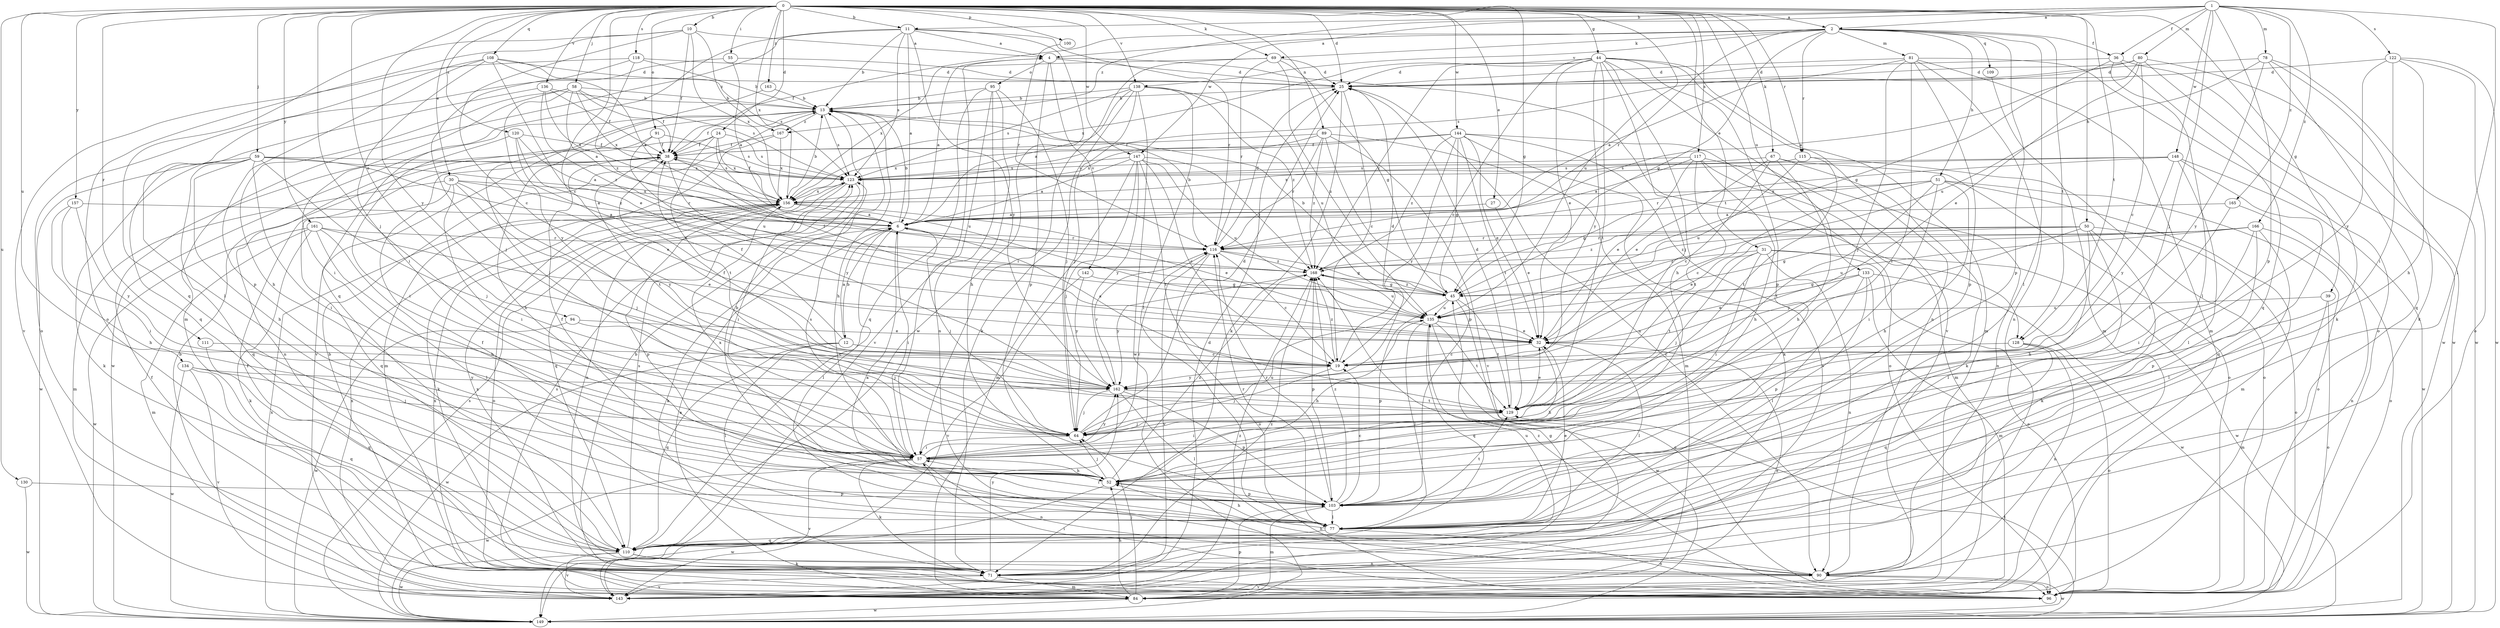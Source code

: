 strict digraph  {
0;
1;
2;
4;
6;
10;
11;
12;
13;
19;
24;
25;
27;
30;
31;
32;
36;
38;
39;
44;
45;
50;
51;
52;
55;
57;
58;
59;
64;
67;
69;
71;
77;
78;
80;
81;
84;
89;
90;
91;
94;
95;
96;
100;
103;
108;
109;
110;
111;
115;
116;
117;
118;
120;
122;
123;
128;
129;
130;
133;
134;
135;
136;
138;
142;
143;
144;
147;
148;
149;
156;
157;
161;
162;
163;
165;
166;
167;
168;
0 -> 2  [label=a];
0 -> 10  [label=b];
0 -> 11  [label=b];
0 -> 19  [label=c];
0 -> 24  [label=d];
0 -> 25  [label=d];
0 -> 27  [label=e];
0 -> 30  [label=e];
0 -> 31  [label=e];
0 -> 39  [label=g];
0 -> 44  [label=g];
0 -> 45  [label=g];
0 -> 50  [label=h];
0 -> 55  [label=i];
0 -> 58  [label=j];
0 -> 59  [label=j];
0 -> 64  [label=j];
0 -> 67  [label=k];
0 -> 69  [label=k];
0 -> 89  [label=n];
0 -> 91  [label=o];
0 -> 94  [label=o];
0 -> 100  [label=p];
0 -> 108  [label=q];
0 -> 111  [label=r];
0 -> 115  [label=r];
0 -> 117  [label=s];
0 -> 118  [label=s];
0 -> 120  [label=s];
0 -> 128  [label=t];
0 -> 130  [label=u];
0 -> 133  [label=u];
0 -> 134  [label=u];
0 -> 135  [label=u];
0 -> 136  [label=v];
0 -> 138  [label=v];
0 -> 144  [label=w];
0 -> 147  [label=w];
0 -> 156  [label=x];
0 -> 157  [label=y];
0 -> 161  [label=y];
0 -> 162  [label=y];
0 -> 163  [label=z];
1 -> 2  [label=a];
1 -> 11  [label=b];
1 -> 36  [label=f];
1 -> 64  [label=j];
1 -> 77  [label=l];
1 -> 78  [label=m];
1 -> 80  [label=m];
1 -> 103  [label=p];
1 -> 122  [label=s];
1 -> 147  [label=w];
1 -> 148  [label=w];
1 -> 165  [label=z];
1 -> 166  [label=z];
1 -> 167  [label=z];
2 -> 4  [label=a];
2 -> 36  [label=f];
2 -> 38  [label=f];
2 -> 45  [label=g];
2 -> 51  [label=h];
2 -> 69  [label=k];
2 -> 77  [label=l];
2 -> 81  [label=m];
2 -> 103  [label=p];
2 -> 109  [label=q];
2 -> 115  [label=r];
2 -> 116  [label=r];
2 -> 128  [label=t];
2 -> 138  [label=v];
4 -> 25  [label=d];
4 -> 57  [label=i];
4 -> 95  [label=o];
4 -> 103  [label=p];
4 -> 128  [label=t];
4 -> 142  [label=v];
6 -> 4  [label=a];
6 -> 12  [label=b];
6 -> 13  [label=b];
6 -> 57  [label=i];
6 -> 64  [label=j];
6 -> 71  [label=k];
6 -> 77  [label=l];
6 -> 116  [label=r];
10 -> 4  [label=a];
10 -> 19  [label=c];
10 -> 38  [label=f];
10 -> 96  [label=o];
10 -> 110  [label=q];
10 -> 156  [label=x];
10 -> 167  [label=z];
11 -> 4  [label=a];
11 -> 6  [label=a];
11 -> 13  [label=b];
11 -> 84  [label=m];
11 -> 110  [label=q];
11 -> 116  [label=r];
11 -> 123  [label=s];
11 -> 149  [label=w];
11 -> 162  [label=y];
12 -> 6  [label=a];
12 -> 19  [label=c];
12 -> 38  [label=f];
12 -> 77  [label=l];
12 -> 110  [label=q];
12 -> 149  [label=w];
13 -> 38  [label=f];
13 -> 52  [label=h];
13 -> 123  [label=s];
13 -> 143  [label=v];
13 -> 149  [label=w];
13 -> 167  [label=z];
19 -> 6  [label=a];
19 -> 25  [label=d];
19 -> 64  [label=j];
19 -> 162  [label=y];
19 -> 168  [label=z];
24 -> 38  [label=f];
24 -> 52  [label=h];
24 -> 123  [label=s];
24 -> 129  [label=t];
24 -> 135  [label=u];
24 -> 156  [label=x];
25 -> 13  [label=b];
25 -> 19  [label=c];
25 -> 71  [label=k];
25 -> 90  [label=n];
27 -> 6  [label=a];
27 -> 32  [label=e];
30 -> 6  [label=a];
30 -> 57  [label=i];
30 -> 64  [label=j];
30 -> 84  [label=m];
30 -> 110  [label=q];
30 -> 156  [label=x];
30 -> 162  [label=y];
31 -> 57  [label=i];
31 -> 64  [label=j];
31 -> 90  [label=n];
31 -> 96  [label=o];
31 -> 129  [label=t];
31 -> 149  [label=w];
31 -> 168  [label=z];
32 -> 19  [label=c];
32 -> 52  [label=h];
32 -> 77  [label=l];
36 -> 25  [label=d];
36 -> 45  [label=g];
36 -> 77  [label=l];
36 -> 110  [label=q];
36 -> 149  [label=w];
38 -> 123  [label=s];
38 -> 129  [label=t];
38 -> 162  [label=y];
39 -> 84  [label=m];
39 -> 96  [label=o];
39 -> 135  [label=u];
44 -> 19  [label=c];
44 -> 25  [label=d];
44 -> 32  [label=e];
44 -> 52  [label=h];
44 -> 64  [label=j];
44 -> 84  [label=m];
44 -> 90  [label=n];
44 -> 103  [label=p];
44 -> 129  [label=t];
44 -> 143  [label=v];
44 -> 156  [label=x];
44 -> 162  [label=y];
44 -> 168  [label=z];
45 -> 13  [label=b];
45 -> 38  [label=f];
45 -> 96  [label=o];
45 -> 103  [label=p];
45 -> 129  [label=t];
45 -> 135  [label=u];
45 -> 168  [label=z];
50 -> 32  [label=e];
50 -> 52  [label=h];
50 -> 71  [label=k];
50 -> 77  [label=l];
50 -> 96  [label=o];
50 -> 116  [label=r];
50 -> 162  [label=y];
50 -> 168  [label=z];
51 -> 19  [label=c];
51 -> 45  [label=g];
51 -> 52  [label=h];
51 -> 57  [label=i];
51 -> 84  [label=m];
51 -> 96  [label=o];
51 -> 129  [label=t];
51 -> 156  [label=x];
52 -> 38  [label=f];
52 -> 64  [label=j];
52 -> 103  [label=p];
52 -> 149  [label=w];
52 -> 156  [label=x];
52 -> 168  [label=z];
55 -> 6  [label=a];
55 -> 25  [label=d];
55 -> 96  [label=o];
57 -> 52  [label=h];
57 -> 71  [label=k];
57 -> 90  [label=n];
57 -> 116  [label=r];
57 -> 123  [label=s];
57 -> 143  [label=v];
57 -> 149  [label=w];
57 -> 162  [label=y];
58 -> 6  [label=a];
58 -> 13  [label=b];
58 -> 38  [label=f];
58 -> 52  [label=h];
58 -> 57  [label=i];
58 -> 123  [label=s];
58 -> 156  [label=x];
58 -> 162  [label=y];
59 -> 32  [label=e];
59 -> 52  [label=h];
59 -> 57  [label=i];
59 -> 64  [label=j];
59 -> 71  [label=k];
59 -> 110  [label=q];
59 -> 116  [label=r];
59 -> 123  [label=s];
59 -> 149  [label=w];
64 -> 25  [label=d];
64 -> 57  [label=i];
64 -> 135  [label=u];
67 -> 19  [label=c];
67 -> 32  [label=e];
67 -> 52  [label=h];
67 -> 71  [label=k];
67 -> 96  [label=o];
67 -> 123  [label=s];
69 -> 25  [label=d];
69 -> 45  [label=g];
69 -> 57  [label=i];
69 -> 116  [label=r];
69 -> 135  [label=u];
69 -> 156  [label=x];
71 -> 38  [label=f];
71 -> 45  [label=g];
71 -> 84  [label=m];
71 -> 143  [label=v];
71 -> 156  [label=x];
71 -> 162  [label=y];
71 -> 168  [label=z];
77 -> 6  [label=a];
77 -> 32  [label=e];
77 -> 38  [label=f];
77 -> 52  [label=h];
77 -> 96  [label=o];
77 -> 110  [label=q];
77 -> 116  [label=r];
78 -> 25  [label=d];
78 -> 71  [label=k];
78 -> 110  [label=q];
78 -> 135  [label=u];
78 -> 149  [label=w];
78 -> 162  [label=y];
80 -> 6  [label=a];
80 -> 19  [label=c];
80 -> 25  [label=d];
80 -> 32  [label=e];
80 -> 71  [label=k];
80 -> 123  [label=s];
80 -> 149  [label=w];
81 -> 6  [label=a];
81 -> 25  [label=d];
81 -> 57  [label=i];
81 -> 64  [label=j];
81 -> 84  [label=m];
81 -> 90  [label=n];
81 -> 96  [label=o];
81 -> 103  [label=p];
84 -> 6  [label=a];
84 -> 13  [label=b];
84 -> 38  [label=f];
84 -> 52  [label=h];
84 -> 64  [label=j];
84 -> 103  [label=p];
84 -> 149  [label=w];
89 -> 38  [label=f];
89 -> 84  [label=m];
89 -> 103  [label=p];
89 -> 116  [label=r];
89 -> 143  [label=v];
89 -> 156  [label=x];
89 -> 168  [label=z];
90 -> 52  [label=h];
90 -> 96  [label=o];
90 -> 143  [label=v];
90 -> 149  [label=w];
91 -> 38  [label=f];
91 -> 90  [label=n];
91 -> 123  [label=s];
91 -> 135  [label=u];
94 -> 32  [label=e];
94 -> 64  [label=j];
94 -> 149  [label=w];
95 -> 13  [label=b];
95 -> 52  [label=h];
95 -> 64  [label=j];
95 -> 90  [label=n];
95 -> 110  [label=q];
95 -> 143  [label=v];
96 -> 13  [label=b];
96 -> 57  [label=i];
96 -> 123  [label=s];
96 -> 156  [label=x];
96 -> 168  [label=z];
100 -> 116  [label=r];
103 -> 13  [label=b];
103 -> 19  [label=c];
103 -> 57  [label=i];
103 -> 77  [label=l];
103 -> 84  [label=m];
103 -> 116  [label=r];
103 -> 129  [label=t];
103 -> 168  [label=z];
108 -> 6  [label=a];
108 -> 25  [label=d];
108 -> 32  [label=e];
108 -> 57  [label=i];
108 -> 77  [label=l];
108 -> 103  [label=p];
108 -> 123  [label=s];
109 -> 84  [label=m];
110 -> 71  [label=k];
110 -> 90  [label=n];
110 -> 123  [label=s];
110 -> 135  [label=u];
110 -> 143  [label=v];
110 -> 149  [label=w];
111 -> 19  [label=c];
111 -> 110  [label=q];
115 -> 96  [label=o];
115 -> 123  [label=s];
115 -> 129  [label=t];
115 -> 135  [label=u];
116 -> 13  [label=b];
116 -> 19  [label=c];
116 -> 25  [label=d];
116 -> 45  [label=g];
116 -> 96  [label=o];
116 -> 143  [label=v];
116 -> 168  [label=z];
117 -> 6  [label=a];
117 -> 32  [label=e];
117 -> 52  [label=h];
117 -> 84  [label=m];
117 -> 90  [label=n];
117 -> 123  [label=s];
117 -> 129  [label=t];
118 -> 13  [label=b];
118 -> 25  [label=d];
118 -> 64  [label=j];
118 -> 143  [label=v];
118 -> 168  [label=z];
120 -> 6  [label=a];
120 -> 32  [label=e];
120 -> 38  [label=f];
120 -> 57  [label=i];
120 -> 168  [label=z];
122 -> 25  [label=d];
122 -> 52  [label=h];
122 -> 57  [label=i];
122 -> 96  [label=o];
122 -> 149  [label=w];
122 -> 162  [label=y];
123 -> 38  [label=f];
123 -> 57  [label=i];
123 -> 90  [label=n];
123 -> 110  [label=q];
123 -> 156  [label=x];
128 -> 19  [label=c];
128 -> 90  [label=n];
128 -> 96  [label=o];
128 -> 110  [label=q];
129 -> 25  [label=d];
129 -> 32  [label=e];
129 -> 57  [label=i];
129 -> 64  [label=j];
130 -> 103  [label=p];
130 -> 149  [label=w];
133 -> 32  [label=e];
133 -> 45  [label=g];
133 -> 77  [label=l];
133 -> 84  [label=m];
133 -> 103  [label=p];
133 -> 149  [label=w];
134 -> 64  [label=j];
134 -> 110  [label=q];
134 -> 143  [label=v];
134 -> 149  [label=w];
134 -> 162  [label=y];
135 -> 32  [label=e];
135 -> 52  [label=h];
135 -> 77  [label=l];
135 -> 110  [label=q];
135 -> 129  [label=t];
135 -> 149  [label=w];
136 -> 13  [label=b];
136 -> 38  [label=f];
136 -> 110  [label=q];
136 -> 156  [label=x];
136 -> 168  [label=z];
138 -> 6  [label=a];
138 -> 13  [label=b];
138 -> 64  [label=j];
138 -> 71  [label=k];
138 -> 77  [label=l];
138 -> 123  [label=s];
138 -> 135  [label=u];
138 -> 149  [label=w];
138 -> 168  [label=z];
142 -> 45  [label=g];
142 -> 143  [label=v];
142 -> 162  [label=y];
143 -> 13  [label=b];
143 -> 25  [label=d];
143 -> 32  [label=e];
143 -> 156  [label=x];
143 -> 168  [label=z];
144 -> 32  [label=e];
144 -> 38  [label=f];
144 -> 45  [label=g];
144 -> 71  [label=k];
144 -> 96  [label=o];
144 -> 129  [label=t];
144 -> 143  [label=v];
144 -> 156  [label=x];
144 -> 162  [label=y];
144 -> 168  [label=z];
147 -> 6  [label=a];
147 -> 19  [label=c];
147 -> 64  [label=j];
147 -> 84  [label=m];
147 -> 123  [label=s];
147 -> 129  [label=t];
147 -> 135  [label=u];
147 -> 162  [label=y];
147 -> 168  [label=z];
148 -> 77  [label=l];
148 -> 110  [label=q];
148 -> 116  [label=r];
148 -> 123  [label=s];
148 -> 149  [label=w];
148 -> 156  [label=x];
148 -> 162  [label=y];
149 -> 123  [label=s];
149 -> 129  [label=t];
149 -> 156  [label=x];
156 -> 6  [label=a];
156 -> 13  [label=b];
156 -> 32  [label=e];
156 -> 71  [label=k];
156 -> 96  [label=o];
156 -> 103  [label=p];
157 -> 6  [label=a];
157 -> 52  [label=h];
157 -> 57  [label=i];
157 -> 162  [label=y];
161 -> 32  [label=e];
161 -> 52  [label=h];
161 -> 71  [label=k];
161 -> 77  [label=l];
161 -> 84  [label=m];
161 -> 116  [label=r];
161 -> 149  [label=w];
162 -> 38  [label=f];
162 -> 64  [label=j];
162 -> 77  [label=l];
162 -> 103  [label=p];
162 -> 116  [label=r];
162 -> 129  [label=t];
163 -> 13  [label=b];
163 -> 57  [label=i];
165 -> 6  [label=a];
165 -> 96  [label=o];
165 -> 129  [label=t];
166 -> 45  [label=g];
166 -> 57  [label=i];
166 -> 77  [label=l];
166 -> 90  [label=n];
166 -> 103  [label=p];
166 -> 116  [label=r];
166 -> 135  [label=u];
166 -> 168  [label=z];
167 -> 38  [label=f];
167 -> 84  [label=m];
167 -> 156  [label=x];
168 -> 45  [label=g];
168 -> 103  [label=p];
168 -> 135  [label=u];
168 -> 162  [label=y];
}
